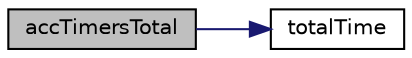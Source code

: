 digraph "accTimersTotal"
{
 // LATEX_PDF_SIZE
  edge [fontname="Helvetica",fontsize="10",labelfontname="Helvetica",labelfontsize="10"];
  node [fontname="Helvetica",fontsize="10",shape=record];
  rankdir="LR";
  Node1 [label="accTimersTotal",height=0.2,width=0.4,color="black", fillcolor="grey75", style="filled", fontcolor="black",tooltip=" "];
  Node1 -> Node2 [color="midnightblue",fontsize="10",style="solid",fontname="Helvetica"];
  Node2 [label="totalTime",height=0.2,width=0.4,color="black", fillcolor="white", style="filled",URL="$classpFlow_1_1Timer.html#ae1a67a10b75d89b83ecb3f3598f8d395",tooltip=" "];
}
